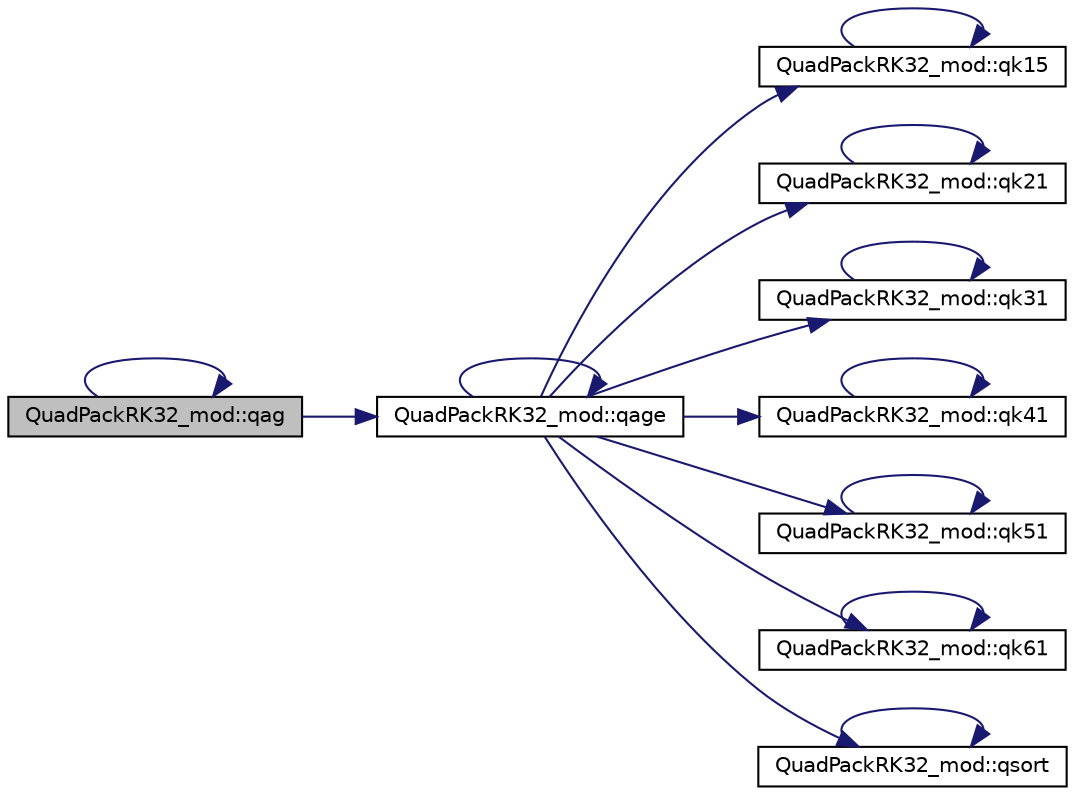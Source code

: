 digraph "QuadPackRK32_mod::qag"
{
 // LATEX_PDF_SIZE
  edge [fontname="Helvetica",fontsize="10",labelfontname="Helvetica",labelfontsize="10"];
  node [fontname="Helvetica",fontsize="10",shape=record];
  rankdir="LR";
  Node1 [label="QuadPackRK32_mod::qag",height=0.2,width=0.4,color="black", fillcolor="grey75", style="filled", fontcolor="black",tooltip=" "];
  Node1 -> Node1 [color="midnightblue",fontsize="10",style="solid"];
  Node1 -> Node2 [color="midnightblue",fontsize="10",style="solid"];
  Node2 [label="QuadPackRK32_mod::qage",height=0.2,width=0.4,color="black", fillcolor="white", style="filled",URL="$namespaceQuadPackRK32__mod.html#aa4d37f96e5808fb6d07625940ad88a82",tooltip=" "];
  Node2 -> Node2 [color="midnightblue",fontsize="10",style="solid"];
  Node2 -> Node3 [color="midnightblue",fontsize="10",style="solid"];
  Node3 [label="QuadPackRK32_mod::qk15",height=0.2,width=0.4,color="black", fillcolor="white", style="filled",URL="$namespaceQuadPackRK32__mod.html#a4bb8fedeae8011b62719d88b2b091fcd",tooltip=" "];
  Node3 -> Node3 [color="midnightblue",fontsize="10",style="solid"];
  Node2 -> Node4 [color="midnightblue",fontsize="10",style="solid"];
  Node4 [label="QuadPackRK32_mod::qk21",height=0.2,width=0.4,color="black", fillcolor="white", style="filled",URL="$namespaceQuadPackRK32__mod.html#a9f5b965453d287999dd1c92c4c5c6a75",tooltip=" "];
  Node4 -> Node4 [color="midnightblue",fontsize="10",style="solid"];
  Node2 -> Node5 [color="midnightblue",fontsize="10",style="solid"];
  Node5 [label="QuadPackRK32_mod::qk31",height=0.2,width=0.4,color="black", fillcolor="white", style="filled",URL="$namespaceQuadPackRK32__mod.html#a26e3bea753894e441532b823dfa67da3",tooltip=" "];
  Node5 -> Node5 [color="midnightblue",fontsize="10",style="solid"];
  Node2 -> Node6 [color="midnightblue",fontsize="10",style="solid"];
  Node6 [label="QuadPackRK32_mod::qk41",height=0.2,width=0.4,color="black", fillcolor="white", style="filled",URL="$namespaceQuadPackRK32__mod.html#a9d4175353ac4ba885342dee82e98c67b",tooltip=" "];
  Node6 -> Node6 [color="midnightblue",fontsize="10",style="solid"];
  Node2 -> Node7 [color="midnightblue",fontsize="10",style="solid"];
  Node7 [label="QuadPackRK32_mod::qk51",height=0.2,width=0.4,color="black", fillcolor="white", style="filled",URL="$namespaceQuadPackRK32__mod.html#a50f2a899061f325f6b414a12e662a06b",tooltip=" "];
  Node7 -> Node7 [color="midnightblue",fontsize="10",style="solid"];
  Node2 -> Node8 [color="midnightblue",fontsize="10",style="solid"];
  Node8 [label="QuadPackRK32_mod::qk61",height=0.2,width=0.4,color="black", fillcolor="white", style="filled",URL="$namespaceQuadPackRK32__mod.html#ad7af9f770508522f0c382c234de12684",tooltip=" "];
  Node8 -> Node8 [color="midnightblue",fontsize="10",style="solid"];
  Node2 -> Node9 [color="midnightblue",fontsize="10",style="solid"];
  Node9 [label="QuadPackRK32_mod::qsort",height=0.2,width=0.4,color="black", fillcolor="white", style="filled",URL="$namespaceQuadPackRK32__mod.html#abef2094e102d5f8abc0cdbcf79b2f77a",tooltip=" "];
  Node9 -> Node9 [color="midnightblue",fontsize="10",style="solid"];
}
